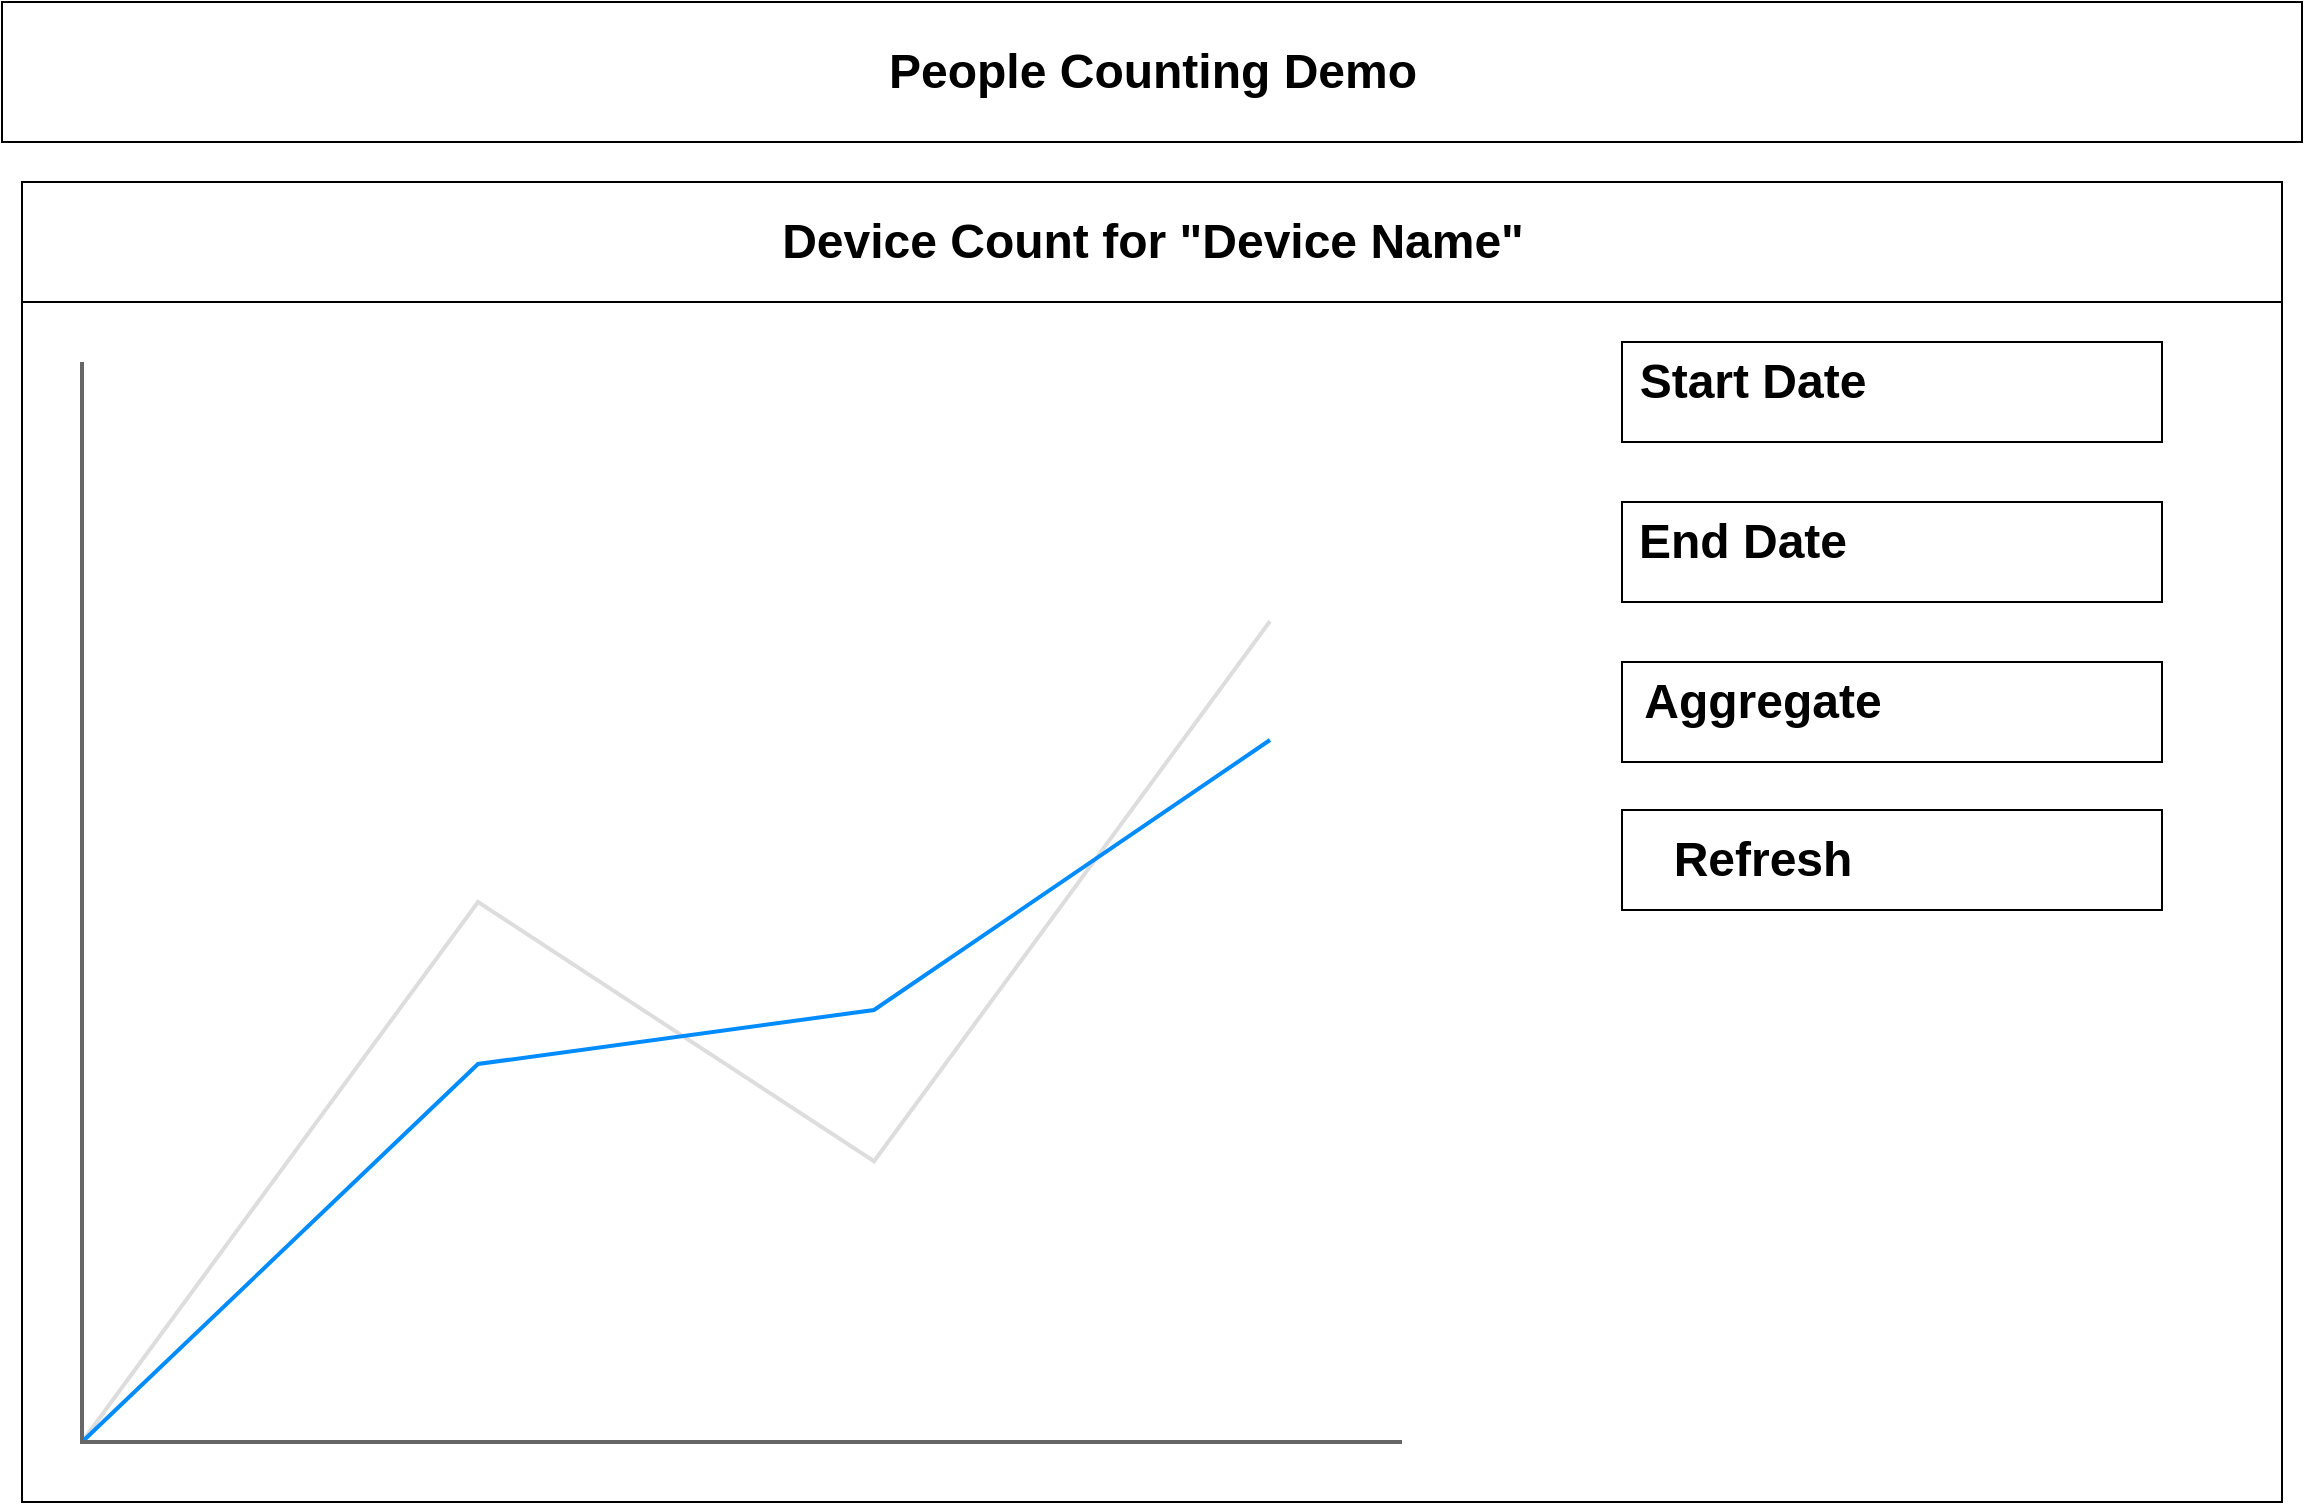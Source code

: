 <mxfile version="27.1.1">
  <diagram name="View Counts Page &quot;Device&quot;" id="T9-EUAQ9VFt1JrhXZDe9">
    <mxGraphModel dx="1426" dy="751" grid="1" gridSize="10" guides="1" tooltips="1" connect="1" arrows="1" fold="1" page="1" pageScale="1" pageWidth="1169" pageHeight="827" math="0" shadow="0">
      <root>
        <mxCell id="n13ThCYYshuHah-QFAla-0" />
        <mxCell id="n13ThCYYshuHah-QFAla-1" parent="n13ThCYYshuHah-QFAla-0" />
        <mxCell id="n13ThCYYshuHah-QFAla-2" value="" style="rounded=0;whiteSpace=wrap;html=1;" parent="n13ThCYYshuHah-QFAla-1" vertex="1">
          <mxGeometry x="10" y="10" width="1150" height="70" as="geometry" />
        </mxCell>
        <mxCell id="n13ThCYYshuHah-QFAla-3" value="People Counting Demo" style="text;strokeColor=none;fillColor=none;html=1;fontSize=24;fontStyle=1;verticalAlign=middle;align=center;" parent="n13ThCYYshuHah-QFAla-1" vertex="1">
          <mxGeometry x="460" y="25" width="250" height="40" as="geometry" />
        </mxCell>
        <mxCell id="n13ThCYYshuHah-QFAla-4" value="" style="shape=image;html=1;verticalAlign=top;verticalLabelPosition=bottom;labelBackgroundColor=#ffffff;imageAspect=0;aspect=fixed;image=https://cdn4.iconfinder.com/data/icons/evil-icons-user-interface/64/menu-128.png" parent="n13ThCYYshuHah-QFAla-1" vertex="1">
          <mxGeometry x="20" y="15" width="60" height="60" as="geometry" />
        </mxCell>
        <mxCell id="n13ThCYYshuHah-QFAla-5" value="" style="rounded=0;whiteSpace=wrap;html=1;" parent="n13ThCYYshuHah-QFAla-1" vertex="1">
          <mxGeometry x="20" y="100" width="1130" height="660" as="geometry" />
        </mxCell>
        <mxCell id="n13ThCYYshuHah-QFAla-6" value="" style="rounded=0;whiteSpace=wrap;html=1;" parent="n13ThCYYshuHah-QFAla-1" vertex="1">
          <mxGeometry x="20" y="100" width="1130" height="60" as="geometry" />
        </mxCell>
        <mxCell id="n13ThCYYshuHah-QFAla-7" value="Device Count for &quot;Device Name&quot;" style="text;strokeColor=none;fillColor=none;html=1;fontSize=24;fontStyle=1;verticalAlign=middle;align=center;" parent="n13ThCYYshuHah-QFAla-1" vertex="1">
          <mxGeometry x="535" y="110" width="100" height="40" as="geometry" />
        </mxCell>
        <mxCell id="1zFnjrXnWJbt8HgHoR2n-0" value="" style="verticalLabelPosition=bottom;shadow=0;dashed=0;align=center;html=1;verticalAlign=top;strokeWidth=1;shape=mxgraph.mockup.graphics.lineChart;strokeColor=none;strokeColor2=#666666;strokeColor3=#008cff;strokeColor4=#dddddd;" parent="n13ThCYYshuHah-QFAla-1" vertex="1">
          <mxGeometry x="50" y="190" width="660" height="540" as="geometry" />
        </mxCell>
        <mxCell id="1zFnjrXnWJbt8HgHoR2n-2" value="" style="rounded=0;whiteSpace=wrap;html=1;" parent="n13ThCYYshuHah-QFAla-1" vertex="1">
          <mxGeometry x="820" y="180" width="270" height="50" as="geometry" />
        </mxCell>
        <mxCell id="1zFnjrXnWJbt8HgHoR2n-4" value="" style="rounded=0;whiteSpace=wrap;html=1;" parent="n13ThCYYshuHah-QFAla-1" vertex="1">
          <mxGeometry x="820" y="260" width="270" height="50" as="geometry" />
        </mxCell>
        <mxCell id="1zFnjrXnWJbt8HgHoR2n-5" value="" style="rounded=0;whiteSpace=wrap;html=1;" parent="n13ThCYYshuHah-QFAla-1" vertex="1">
          <mxGeometry x="820" y="340" width="270" height="50" as="geometry" />
        </mxCell>
        <mxCell id="1zFnjrXnWJbt8HgHoR2n-6" value="End Date" style="text;strokeColor=none;fillColor=none;html=1;fontSize=24;fontStyle=1;verticalAlign=middle;align=center;" parent="n13ThCYYshuHah-QFAla-1" vertex="1">
          <mxGeometry x="820" y="260" width="120" height="40" as="geometry" />
        </mxCell>
        <mxCell id="1zFnjrXnWJbt8HgHoR2n-7" value="Start Date" style="text;strokeColor=none;fillColor=none;html=1;fontSize=24;fontStyle=1;verticalAlign=middle;align=center;" parent="n13ThCYYshuHah-QFAla-1" vertex="1">
          <mxGeometry x="820" y="180" width="130" height="40" as="geometry" />
        </mxCell>
        <mxCell id="1zFnjrXnWJbt8HgHoR2n-8" value="Aggregate" style="text;strokeColor=none;fillColor=none;html=1;fontSize=24;fontStyle=1;verticalAlign=middle;align=center;" parent="n13ThCYYshuHah-QFAla-1" vertex="1">
          <mxGeometry x="820" y="340" width="140" height="40" as="geometry" />
        </mxCell>
        <mxCell id="1zFnjrXnWJbt8HgHoR2n-9" value="" style="shape=image;html=1;verticalAlign=top;verticalLabelPosition=bottom;labelBackgroundColor=#ffffff;imageAspect=0;aspect=fixed;image=https://cdn1.iconfinder.com/data/icons/material-core/10/arrow-drop-down-128.png" parent="n13ThCYYshuHah-QFAla-1" vertex="1">
          <mxGeometry x="1050" y="350" width="30" height="30" as="geometry" />
        </mxCell>
        <mxCell id="1zFnjrXnWJbt8HgHoR2n-10" value="" style="shape=image;html=1;verticalAlign=top;verticalLabelPosition=bottom;labelBackgroundColor=#ffffff;imageAspect=0;aspect=fixed;image=https://cdn1.iconfinder.com/data/icons/material-core/10/arrow-drop-down-128.png" parent="n13ThCYYshuHah-QFAla-1" vertex="1">
          <mxGeometry x="1050" y="270" width="30" height="30" as="geometry" />
        </mxCell>
        <mxCell id="1zFnjrXnWJbt8HgHoR2n-11" value="" style="shape=image;html=1;verticalAlign=top;verticalLabelPosition=bottom;labelBackgroundColor=#ffffff;imageAspect=0;aspect=fixed;image=https://cdn1.iconfinder.com/data/icons/material-core/10/arrow-drop-down-128.png" parent="n13ThCYYshuHah-QFAla-1" vertex="1">
          <mxGeometry x="1050" y="190" width="30" height="30" as="geometry" />
        </mxCell>
        <mxCell id="7F0mO0Iv_oQnAJjySNfw-1" value="" style="rounded=0;whiteSpace=wrap;html=1;" parent="n13ThCYYshuHah-QFAla-1" vertex="1">
          <mxGeometry x="820" y="414" width="270" height="50" as="geometry" />
        </mxCell>
        <mxCell id="7F0mO0Iv_oQnAJjySNfw-2" value="" style="shape=image;html=1;verticalAlign=top;verticalLabelPosition=bottom;labelBackgroundColor=#ffffff;imageAspect=0;aspect=fixed;image=https://cdn1.iconfinder.com/data/icons/ionicons-sharp-vol-2/512/refresh-sharp-128.png" parent="n13ThCYYshuHah-QFAla-1" vertex="1">
          <mxGeometry x="1051" y="425" width="28" height="28" as="geometry" />
        </mxCell>
        <mxCell id="7F0mO0Iv_oQnAJjySNfw-3" value="Refresh" style="text;strokeColor=none;fillColor=none;html=1;fontSize=24;fontStyle=1;verticalAlign=middle;align=center;" parent="n13ThCYYshuHah-QFAla-1" vertex="1">
          <mxGeometry x="820" y="419" width="140" height="40" as="geometry" />
        </mxCell>
      </root>
    </mxGraphModel>
  </diagram>
</mxfile>
